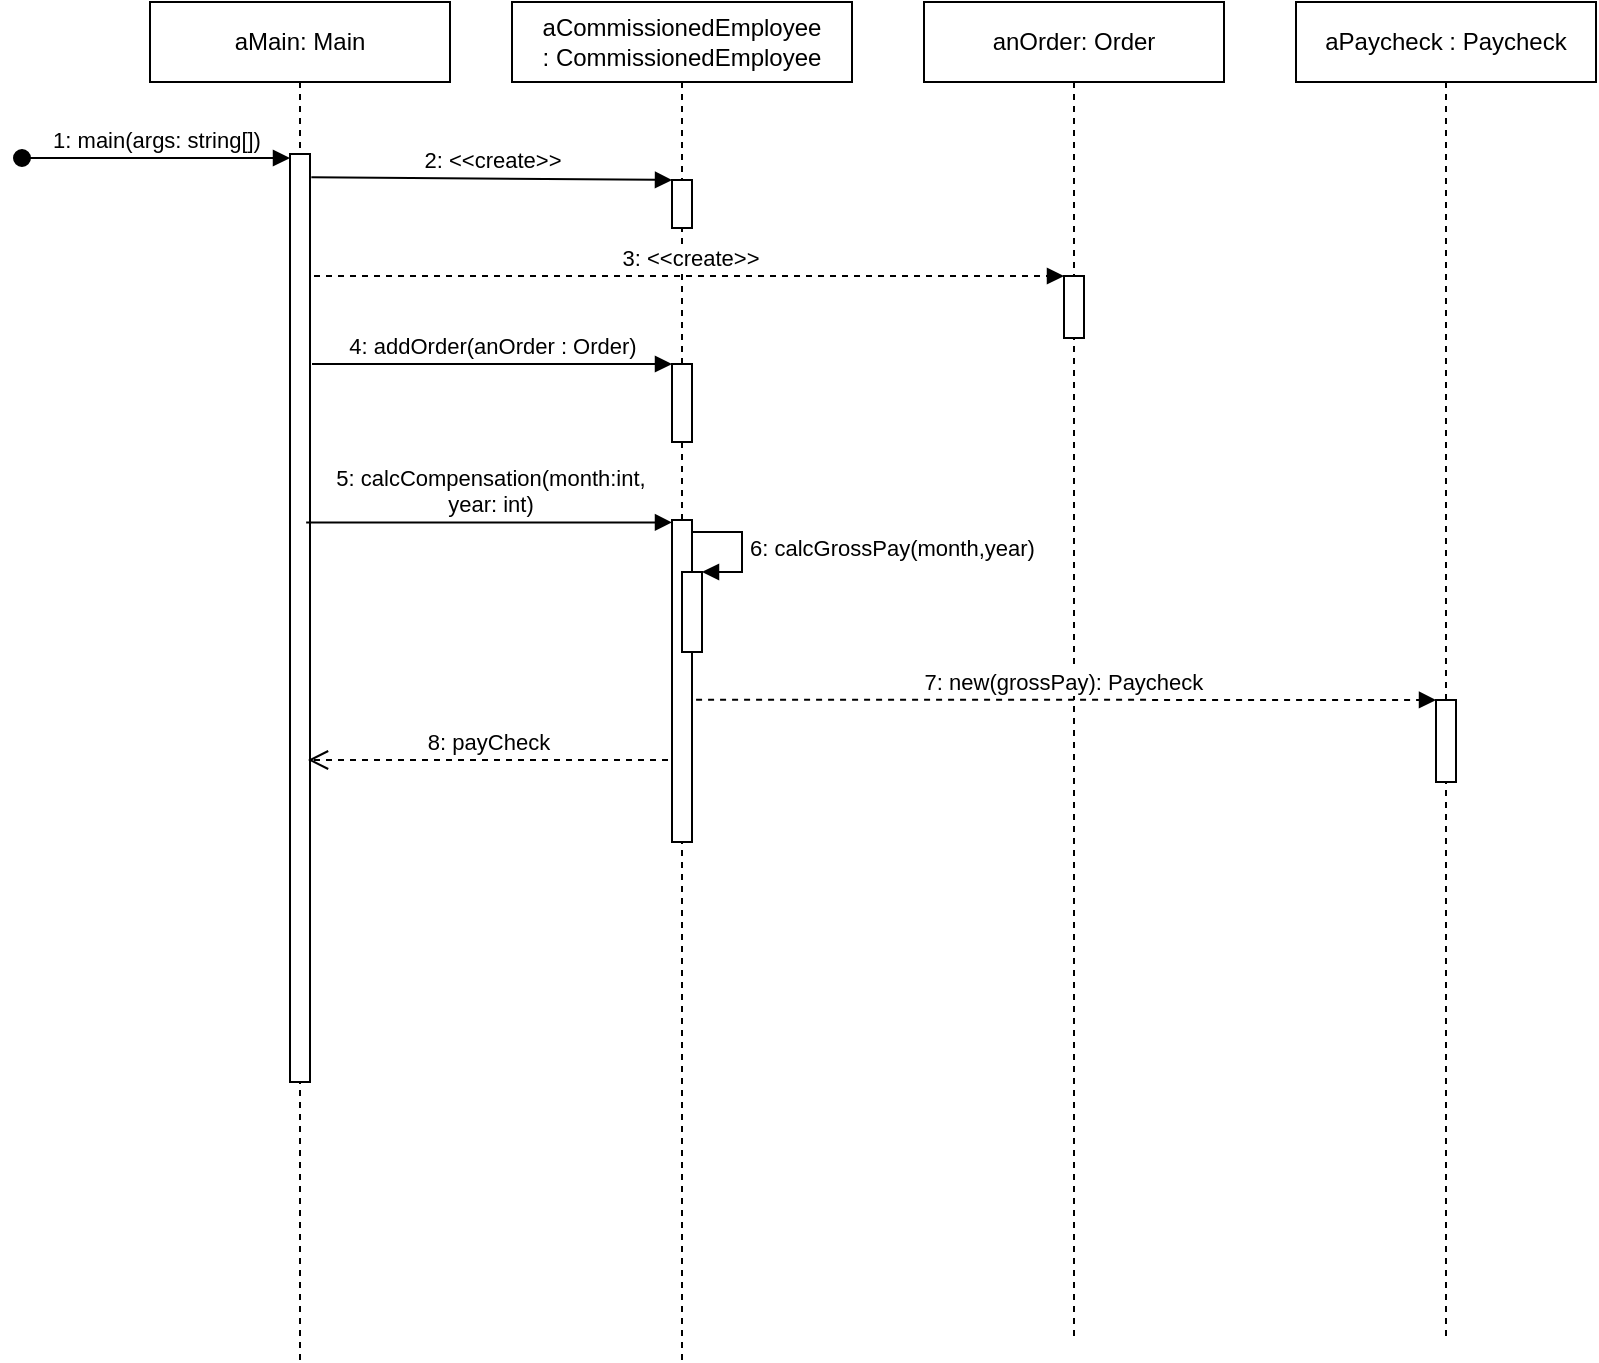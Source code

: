 <mxfile version="13.9.9" type="device"><diagram id="lb9QxOuSroKr18N_deAC" name="Page-1"><mxGraphModel dx="768" dy="482" grid="1" gridSize="10" guides="1" tooltips="1" connect="1" arrows="1" fold="1" page="1" pageScale="1" pageWidth="1100" pageHeight="850" math="0" shadow="0"><root><mxCell id="0"/><mxCell id="1" parent="0"/><mxCell id="hbbtvCxrMCojrmIMbppS-1" value="aMain: Main" style="shape=umlLifeline;perimeter=lifelinePerimeter;whiteSpace=wrap;html=1;container=1;collapsible=0;recursiveResize=0;outlineConnect=0;" parent="1" vertex="1"><mxGeometry x="111" y="141" width="150" height="679" as="geometry"/></mxCell><mxCell id="hbbtvCxrMCojrmIMbppS-3" value="" style="html=1;points=[];perimeter=orthogonalPerimeter;" parent="hbbtvCxrMCojrmIMbppS-1" vertex="1"><mxGeometry x="70" y="76" width="10" height="464" as="geometry"/></mxCell><mxCell id="hbbtvCxrMCojrmIMbppS-4" value="1: main(args: string[])" style="html=1;verticalAlign=bottom;startArrow=oval;endArrow=block;startSize=8;startFill=1;" parent="hbbtvCxrMCojrmIMbppS-1" edge="1"><mxGeometry relative="1" as="geometry"><mxPoint x="-64" y="78" as="sourcePoint"/><mxPoint x="70" y="78.0" as="targetPoint"/></mxGeometry></mxCell><mxCell id="hbbtvCxrMCojrmIMbppS-2" value="aCommissionedEmployee :&amp;nbsp;CommissionedEmployee&lt;span style=&quot;color: rgba(0 , 0 , 0 , 0) ; font-family: monospace ; font-size: 0px&quot;&gt;%3CmxGraphModel%3E%3Croot%3E%3CmxCell%20id%3D%220%22%2F%3E%3CmxCell%20id%3D%221%22%20parent%3D%220%22%2F%3E%3CmxCell%20id%3D%222%22%20value%3D%22acheckoutForm%20%3A%20CheckoutForm%22%20style%3D%22shape%3DumlLifeline%3Bperimeter%3DlifelinePerimeter%3BwhiteSpace%3Dwrap%3Bhtml%3D1%3Bcontainer%3D1%3Bcollapsible%3D0%3BrecursiveResize%3D0%3BoutlineConnect%3D0%3B%22%20vertex%3D%221%22%20parent%3D%221%22%3E%3CmxGeometry%20x%3D%22210%22%20y%3D%22100%22%20width%3D%22150%22%20height%3D%22390%22%20as%3D%22geometry%22%2F%3E%3C%2FmxCell%3E%3C%2Froot%3E%3C%2FmxGraphModel%3E&lt;/span&gt;" style="shape=umlLifeline;perimeter=lifelinePerimeter;whiteSpace=wrap;html=1;container=1;collapsible=0;recursiveResize=0;outlineConnect=0;" parent="1" vertex="1"><mxGeometry x="292" y="141" width="170" height="679" as="geometry"/></mxCell><mxCell id="tM7FGfEbDz2j5Ry2ODPA-6" value="" style="html=1;points=[];perimeter=orthogonalPerimeter;" vertex="1" parent="hbbtvCxrMCojrmIMbppS-2"><mxGeometry x="80" y="181" width="10" height="39" as="geometry"/></mxCell><mxCell id="tM7FGfEbDz2j5Ry2ODPA-8" value="" style="html=1;points=[];perimeter=orthogonalPerimeter;" vertex="1" parent="hbbtvCxrMCojrmIMbppS-2"><mxGeometry x="80" y="89" width="10" height="24" as="geometry"/></mxCell><mxCell id="tM7FGfEbDz2j5Ry2ODPA-13" value="" style="html=1;points=[];perimeter=orthogonalPerimeter;" vertex="1" parent="hbbtvCxrMCojrmIMbppS-2"><mxGeometry x="80" y="259" width="10" height="161" as="geometry"/></mxCell><mxCell id="tM7FGfEbDz2j5Ry2ODPA-15" value="" style="html=1;points=[];perimeter=orthogonalPerimeter;" vertex="1" parent="hbbtvCxrMCojrmIMbppS-2"><mxGeometry x="85" y="285" width="10" height="40" as="geometry"/></mxCell><mxCell id="tM7FGfEbDz2j5Ry2ODPA-16" value="6: calcGrossPay(month,year)" style="edgeStyle=orthogonalEdgeStyle;html=1;align=left;spacingLeft=2;endArrow=block;rounded=0;entryX=1;entryY=0;" edge="1" target="tM7FGfEbDz2j5Ry2ODPA-15" parent="hbbtvCxrMCojrmIMbppS-2"><mxGeometry relative="1" as="geometry"><mxPoint x="90" y="265" as="sourcePoint"/><Array as="points"><mxPoint x="115" y="265"/></Array></mxGeometry></mxCell><mxCell id="hbbtvCxrMCojrmIMbppS-11" value="anOrder:&amp;nbsp;Order&lt;span style=&quot;color: rgba(0 , 0 , 0 , 0) ; font-family: monospace ; font-size: 0px&quot;&gt;%3CmxGraphModel%3E%3Croot%3E%3CmxCell%20id%3D%220%22%2F%3E%3CmxCell%20id%3D%221%22%20parent%3D%220%22%2F%3E%3CmxCell%20id%3D%222%22%20value%3D%22acheckoutForm%20%3A%20CheckoutForm%22%20style%3D%22shape%3DumlLifeline%3Bperimeter%3DlifelinePerimeter%3BwhiteSpace%3Dwrap%3Bhtml%3D1%3Bcontainer%3D1%3Bcollapsible%3D0%3BrecursiveResize%3D0%3BoutlineConnect%3D0%3B%22%20vertex%3D%221%22%20parent%3D%221%22%3E%3CmxGeometry%20x%3D%22210%22%20y%3D%22100%22%20width%3D%22150%22%20height%3D%22390%22%20as%3D%22geometry%22%2F%3E%3C%2FmxCell%3E%3C%2Froot%3E%3C%2FmxGraphModel%3E&lt;/span&gt;" style="shape=umlLifeline;perimeter=lifelinePerimeter;whiteSpace=wrap;html=1;container=1;collapsible=0;recursiveResize=0;outlineConnect=0;" parent="1" vertex="1"><mxGeometry x="498" y="141" width="150" height="669" as="geometry"/></mxCell><mxCell id="tM7FGfEbDz2j5Ry2ODPA-11" value="" style="html=1;points=[];perimeter=orthogonalPerimeter;" vertex="1" parent="hbbtvCxrMCojrmIMbppS-11"><mxGeometry x="70" y="137" width="10" height="31" as="geometry"/></mxCell><mxCell id="hbbtvCxrMCojrmIMbppS-15" value="aPaycheck :&amp;nbsp;Paycheck&lt;span style=&quot;color: rgba(0 , 0 , 0 , 0) ; font-family: monospace ; font-size: 0px&quot;&gt;%3CmxGraphModel%3E%3Croot%3E%3CmxCell%20id%3D%220%22%2F%3E%3CmxCell%20id%3D%221%22%20parent%3D%220%22%2F%3E%3CmxCell%20id%3D%222%22%20value%3D%22acheckoutForm%20%3A%20CheckoutForm%22%20style%3D%22shape%3DumlLifeline%3Bperimeter%3DlifelinePerimeter%3BwhiteSpace%3Dwrap%3Bhtml%3D1%3Bcontainer%3D1%3Bcollapsible%3D0%3BrecursiveResize%3D0%3BoutlineConnect%3D0%3B%22%20vertex%3D%221%22%20parent%3D%221%22%3E%3CmxGeometry%20x%3D%22210%22%20y%3D%22100%22%20width%3D%22150%22%20height%3D%22390%22%20as%3D%22geometry%22%2F%3E%3C%2FmxCell%3E%3C%2Froot%3E%3C%2FmxGraphModel%3E&lt;/span&gt;" style="shape=umlLifeline;perimeter=lifelinePerimeter;whiteSpace=wrap;html=1;container=1;collapsible=0;recursiveResize=0;outlineConnect=0;" parent="1" vertex="1"><mxGeometry x="684" y="141" width="150" height="669" as="geometry"/></mxCell><mxCell id="tM7FGfEbDz2j5Ry2ODPA-17" value="" style="html=1;points=[];perimeter=orthogonalPerimeter;" vertex="1" parent="hbbtvCxrMCojrmIMbppS-15"><mxGeometry x="70" y="349" width="10" height="41" as="geometry"/></mxCell><mxCell id="tM7FGfEbDz2j5Ry2ODPA-7" value="4: addOrder(anOrder : Order)" style="html=1;verticalAlign=bottom;startArrow=none;endArrow=block;startSize=8;startFill=0;" edge="1" target="tM7FGfEbDz2j5Ry2ODPA-6" parent="1"><mxGeometry relative="1" as="geometry"><mxPoint x="192" y="322" as="sourcePoint"/></mxGeometry></mxCell><mxCell id="tM7FGfEbDz2j5Ry2ODPA-9" value="2: &amp;lt;&amp;lt;create&amp;gt;&amp;gt;" style="html=1;verticalAlign=bottom;startArrow=none;endArrow=block;startSize=8;exitX=1.067;exitY=0.025;exitDx=0;exitDy=0;exitPerimeter=0;startFill=0;" edge="1" target="tM7FGfEbDz2j5Ry2ODPA-8" parent="1" source="hbbtvCxrMCojrmIMbppS-3"><mxGeometry relative="1" as="geometry"><mxPoint x="312" y="230" as="sourcePoint"/></mxGeometry></mxCell><mxCell id="tM7FGfEbDz2j5Ry2ODPA-12" value="3: &amp;lt;&amp;lt;create&amp;gt;&amp;gt;" style="html=1;verticalAlign=bottom;startArrow=none;endArrow=block;startSize=8;startFill=0;dashed=1;" edge="1" target="tM7FGfEbDz2j5Ry2ODPA-11" parent="1"><mxGeometry relative="1" as="geometry"><mxPoint x="193" y="278" as="sourcePoint"/></mxGeometry></mxCell><mxCell id="tM7FGfEbDz2j5Ry2ODPA-14" value="5: calcCompensation(month:int,&lt;br&gt;year: int)" style="html=1;verticalAlign=bottom;startArrow=none;endArrow=block;startSize=8;exitX=0.808;exitY=0.397;exitDx=0;exitDy=0;exitPerimeter=0;startFill=0;" edge="1" target="tM7FGfEbDz2j5Ry2ODPA-13" parent="1" source="hbbtvCxrMCojrmIMbppS-3"><mxGeometry relative="1" as="geometry"><mxPoint x="312" y="400" as="sourcePoint"/></mxGeometry></mxCell><mxCell id="tM7FGfEbDz2j5Ry2ODPA-18" value="7: new(grossPay): Paycheck&amp;nbsp;" style="html=1;verticalAlign=bottom;startArrow=none;endArrow=block;startSize=8;exitX=1.204;exitY=0.558;exitDx=0;exitDy=0;exitPerimeter=0;startFill=0;dashed=1;" edge="1" target="tM7FGfEbDz2j5Ry2ODPA-17" parent="1" source="tM7FGfEbDz2j5Ry2ODPA-13"><mxGeometry relative="1" as="geometry"><mxPoint x="390" y="490" as="sourcePoint"/></mxGeometry></mxCell><mxCell id="tM7FGfEbDz2j5Ry2ODPA-19" value="8: payCheck" style="html=1;verticalAlign=bottom;endArrow=open;dashed=1;endSize=8;" edge="1" parent="1"><mxGeometry relative="1" as="geometry"><mxPoint x="370" y="520" as="sourcePoint"/><mxPoint x="190" y="520" as="targetPoint"/></mxGeometry></mxCell></root></mxGraphModel></diagram></mxfile>